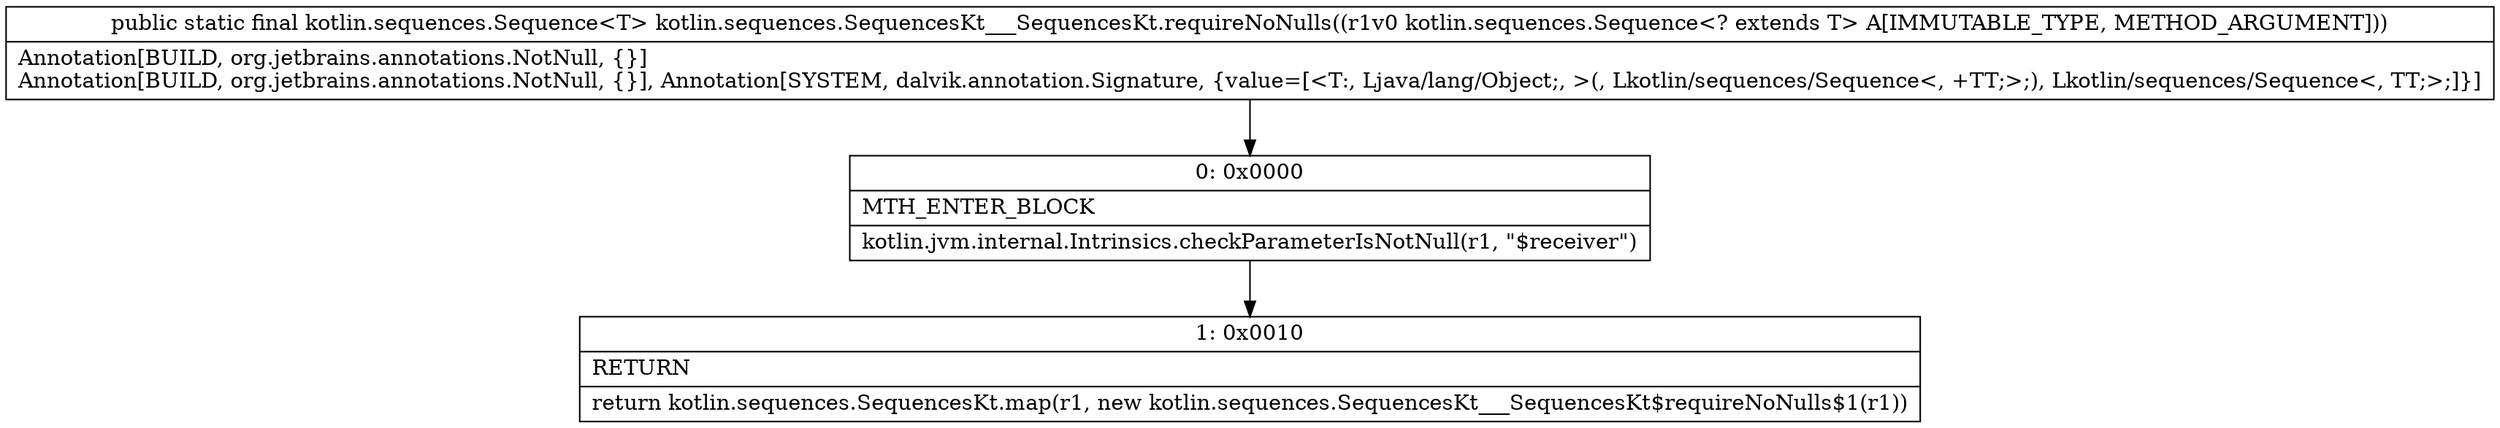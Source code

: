 digraph "CFG forkotlin.sequences.SequencesKt___SequencesKt.requireNoNulls(Lkotlin\/sequences\/Sequence;)Lkotlin\/sequences\/Sequence;" {
Node_0 [shape=record,label="{0\:\ 0x0000|MTH_ENTER_BLOCK\l|kotlin.jvm.internal.Intrinsics.checkParameterIsNotNull(r1, \"$receiver\")\l}"];
Node_1 [shape=record,label="{1\:\ 0x0010|RETURN\l|return kotlin.sequences.SequencesKt.map(r1, new kotlin.sequences.SequencesKt___SequencesKt$requireNoNulls$1(r1))\l}"];
MethodNode[shape=record,label="{public static final kotlin.sequences.Sequence\<T\> kotlin.sequences.SequencesKt___SequencesKt.requireNoNulls((r1v0 kotlin.sequences.Sequence\<? extends T\> A[IMMUTABLE_TYPE, METHOD_ARGUMENT]))  | Annotation[BUILD, org.jetbrains.annotations.NotNull, \{\}]\lAnnotation[BUILD, org.jetbrains.annotations.NotNull, \{\}], Annotation[SYSTEM, dalvik.annotation.Signature, \{value=[\<T:, Ljava\/lang\/Object;, \>(, Lkotlin\/sequences\/Sequence\<, +TT;\>;), Lkotlin\/sequences\/Sequence\<, TT;\>;]\}]\l}"];
MethodNode -> Node_0;
Node_0 -> Node_1;
}


